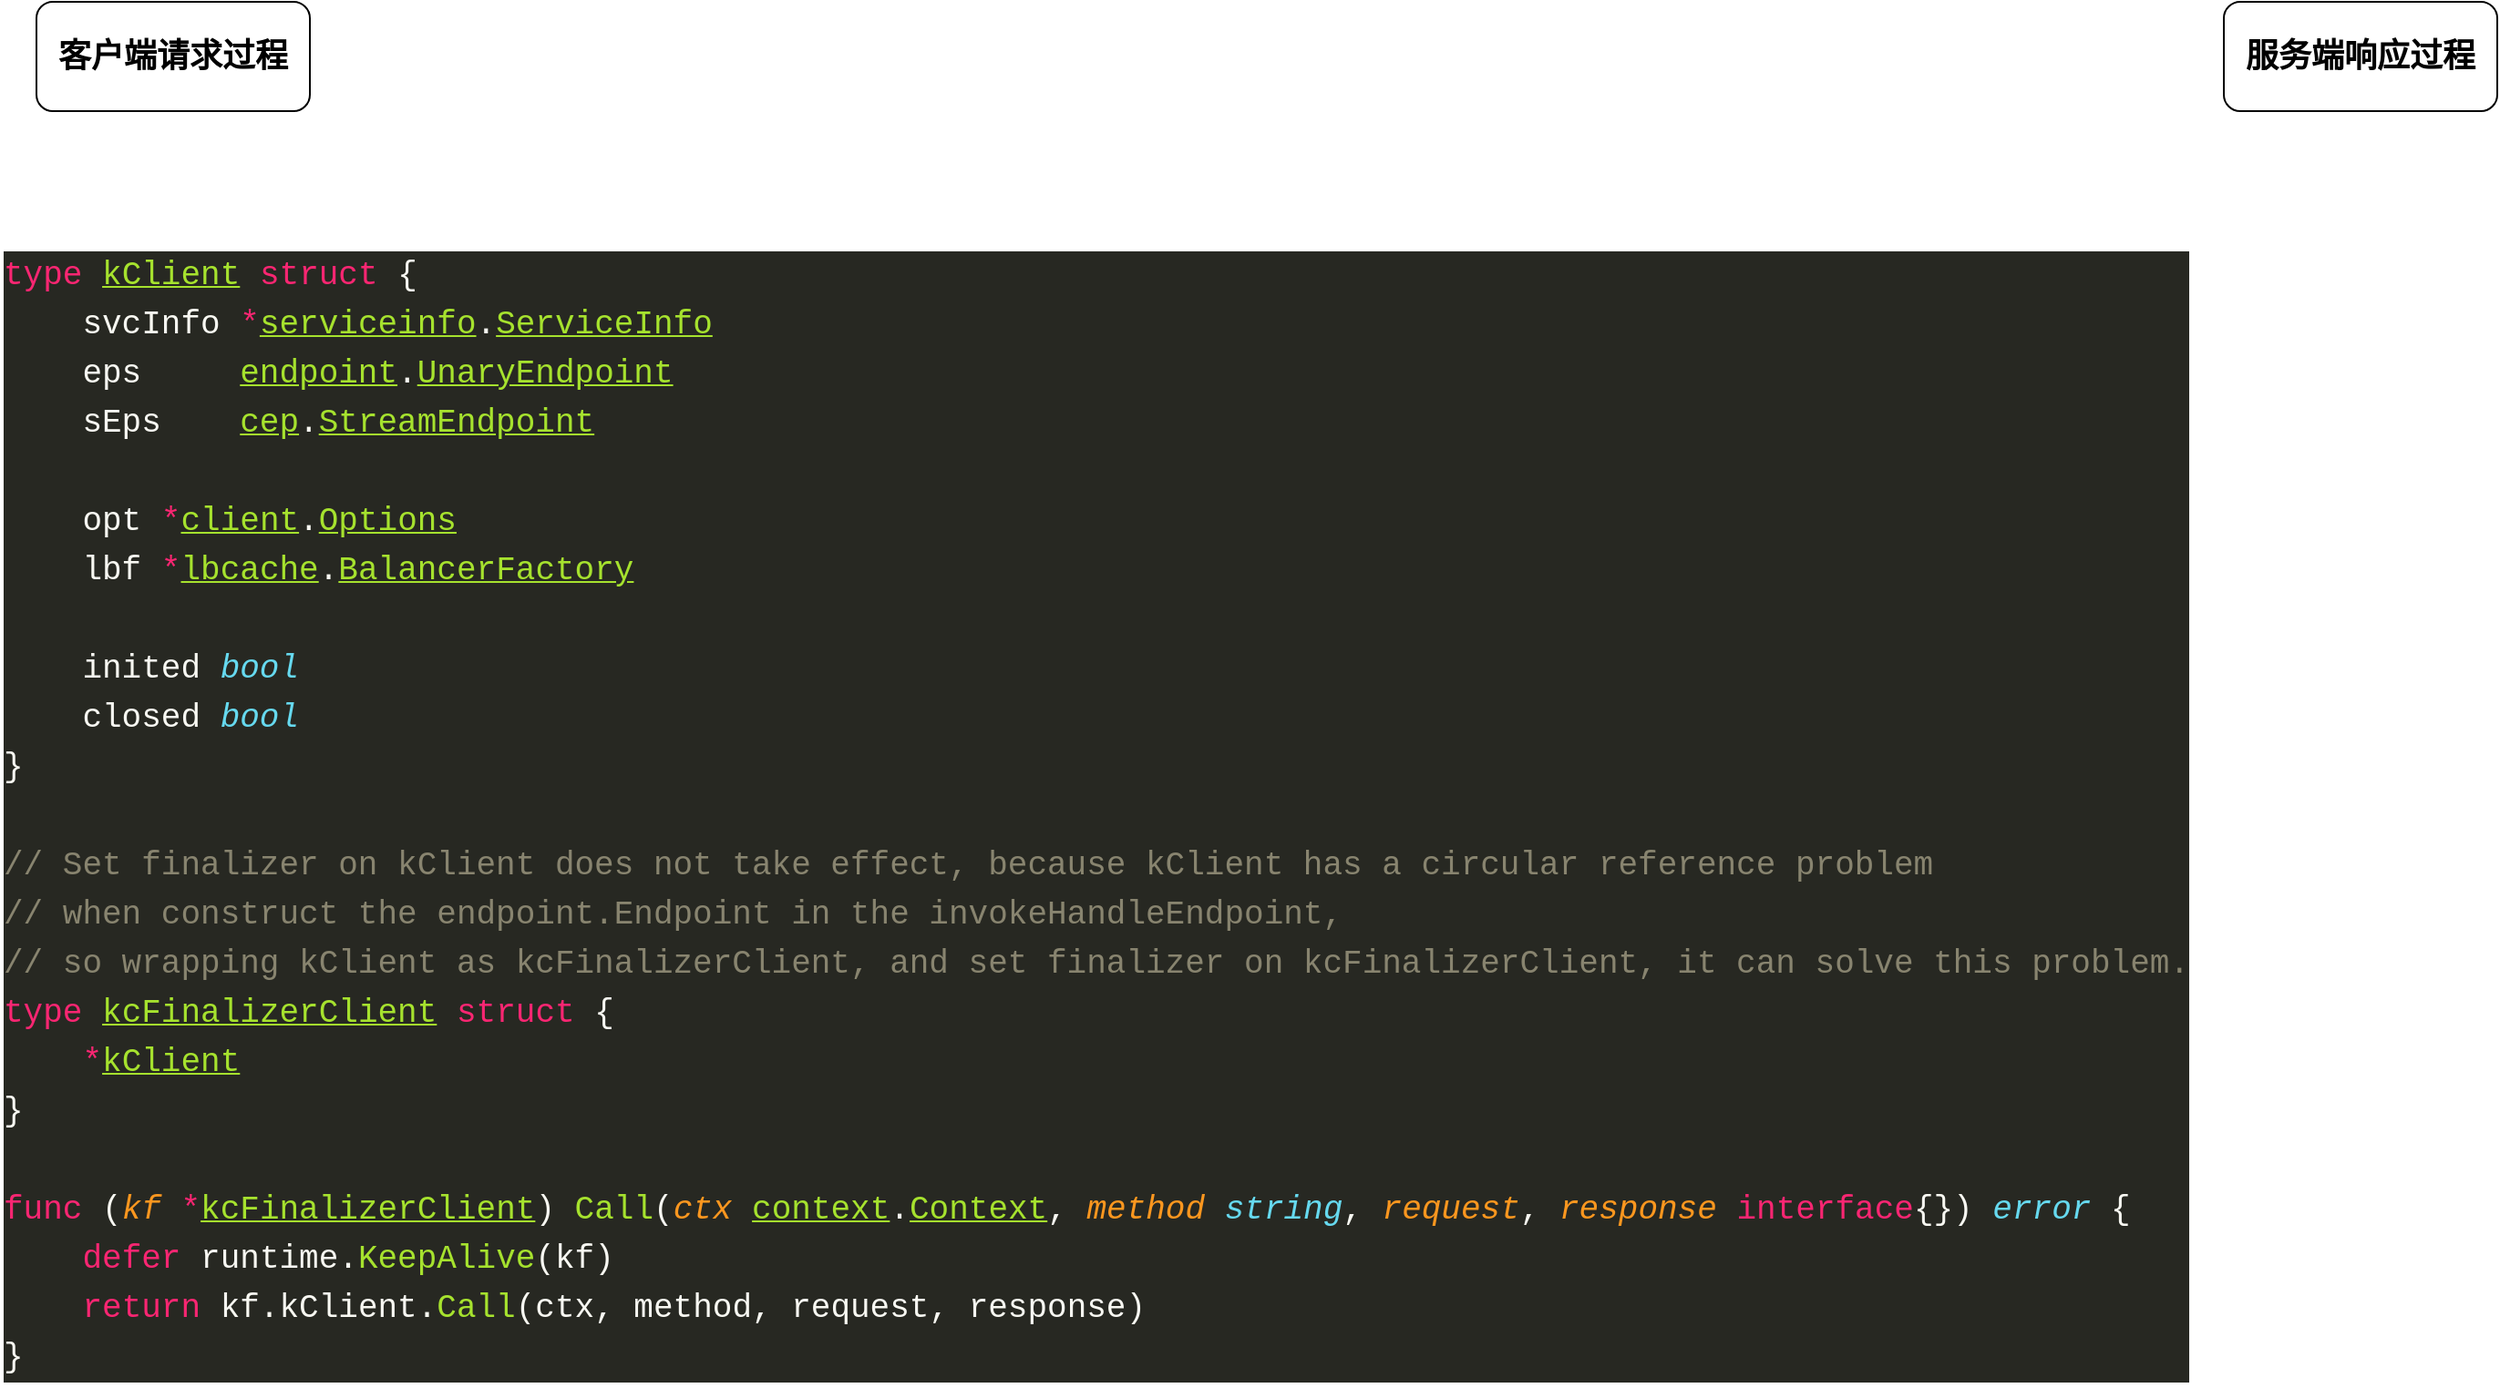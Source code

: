 <mxfile version="26.1.0">
  <diagram name="Page-1" id="XIQBZxarDAWP2gHNoE1S">
    <mxGraphModel dx="2575" dy="1208" grid="1" gridSize="10" guides="1" tooltips="1" connect="1" arrows="1" fold="1" page="1" pageScale="1" pageWidth="827" pageHeight="1169" math="0" shadow="0">
      <root>
        <mxCell id="0" />
        <mxCell id="1" parent="0" />
        <mxCell id="6Az1kvPyN0crVKq7ssyA-2" value="&lt;font style=&quot;font-size: 18px;&quot;&gt;&lt;b&gt;客户端请求过程&lt;/b&gt;&lt;/font&gt;" style="rounded=1;whiteSpace=wrap;html=1;" vertex="1" parent="1">
          <mxGeometry x="210" y="290" width="150" height="60" as="geometry" />
        </mxCell>
        <mxCell id="6Az1kvPyN0crVKq7ssyA-3" value="&lt;font style=&quot;font-size: 18px;&quot;&gt;&lt;b&gt;服务端响应过程&lt;/b&gt;&lt;/font&gt;" style="rounded=1;whiteSpace=wrap;html=1;" vertex="1" parent="1">
          <mxGeometry x="1410" y="290" width="150" height="60" as="geometry" />
        </mxCell>
        <mxCell id="6Az1kvPyN0crVKq7ssyA-4" value="&lt;div style=&quot;color: #f8f8f2;background-color: #272822;font-family: Menlo, Monaco, &#39;Courier New&#39;, monospace;font-weight: normal;font-size: 18px;line-height: 27px;white-space: pre;&quot;&gt;&lt;div&gt;&lt;span style=&quot;color: #f92672;&quot;&gt;type&lt;/span&gt;&lt;span style=&quot;color: #f8f8f2;&quot;&gt; &lt;/span&gt;&lt;span style=&quot;color: #a6e22e;text-decoration: underline;&quot;&gt;kClient&lt;/span&gt;&lt;span style=&quot;color: #f8f8f2;&quot;&gt; &lt;/span&gt;&lt;span style=&quot;color: #f92672;&quot;&gt;struct&lt;/span&gt;&lt;span style=&quot;color: #f8f8f2;&quot;&gt; {&lt;/span&gt;&lt;/div&gt;&lt;div&gt;&lt;span style=&quot;color: #f8f8f2;&quot;&gt;    svcInfo &lt;/span&gt;&lt;span style=&quot;color: #f92672;&quot;&gt;*&lt;/span&gt;&lt;span style=&quot;color: #a6e22e;text-decoration: underline;&quot;&gt;serviceinfo&lt;/span&gt;&lt;span style=&quot;color: #f8f8f2;&quot;&gt;.&lt;/span&gt;&lt;span style=&quot;color: #a6e22e;text-decoration: underline;&quot;&gt;ServiceInfo&lt;/span&gt;&lt;/div&gt;&lt;div&gt;&lt;span style=&quot;color: #f8f8f2;&quot;&gt;    eps     &lt;/span&gt;&lt;span style=&quot;color: #a6e22e;text-decoration: underline;&quot;&gt;endpoint&lt;/span&gt;&lt;span style=&quot;color: #f8f8f2;&quot;&gt;.&lt;/span&gt;&lt;span style=&quot;color: #a6e22e;text-decoration: underline;&quot;&gt;UnaryEndpoint&lt;/span&gt;&lt;/div&gt;&lt;div&gt;&lt;span style=&quot;color: #f8f8f2;&quot;&gt;    sEps    &lt;/span&gt;&lt;span style=&quot;color: #a6e22e;text-decoration: underline;&quot;&gt;cep&lt;/span&gt;&lt;span style=&quot;color: #f8f8f2;&quot;&gt;.&lt;/span&gt;&lt;span style=&quot;color: #a6e22e;text-decoration: underline;&quot;&gt;StreamEndpoint&lt;/span&gt;&lt;/div&gt;&lt;br&gt;&lt;div&gt;&lt;span style=&quot;color: #f8f8f2;&quot;&gt;    opt &lt;/span&gt;&lt;span style=&quot;color: #f92672;&quot;&gt;*&lt;/span&gt;&lt;span style=&quot;color: #a6e22e;text-decoration: underline;&quot;&gt;client&lt;/span&gt;&lt;span style=&quot;color: #f8f8f2;&quot;&gt;.&lt;/span&gt;&lt;span style=&quot;color: #a6e22e;text-decoration: underline;&quot;&gt;Options&lt;/span&gt;&lt;/div&gt;&lt;div&gt;&lt;span style=&quot;color: #f8f8f2;&quot;&gt;    lbf &lt;/span&gt;&lt;span style=&quot;color: #f92672;&quot;&gt;*&lt;/span&gt;&lt;span style=&quot;color: #a6e22e;text-decoration: underline;&quot;&gt;lbcache&lt;/span&gt;&lt;span style=&quot;color: #f8f8f2;&quot;&gt;.&lt;/span&gt;&lt;span style=&quot;color: #a6e22e;text-decoration: underline;&quot;&gt;BalancerFactory&lt;/span&gt;&lt;/div&gt;&lt;br&gt;&lt;div&gt;&lt;span style=&quot;color: #f8f8f2;&quot;&gt;    inited &lt;/span&gt;&lt;span style=&quot;color: #66d9ef;font-style: italic;&quot;&gt;bool&lt;/span&gt;&lt;/div&gt;&lt;div&gt;&lt;span style=&quot;color: #f8f8f2;&quot;&gt;    closed &lt;/span&gt;&lt;span style=&quot;color: #66d9ef;font-style: italic;&quot;&gt;bool&lt;/span&gt;&lt;/div&gt;&lt;div&gt;&lt;span style=&quot;color: #f8f8f2;&quot;&gt;}&lt;/span&gt;&lt;/div&gt;&lt;br&gt;&lt;div&gt;&lt;span style=&quot;color: #88846f;&quot;&gt;// Set finalizer on kClient does not take effect, because kClient has a circular reference problem&lt;/span&gt;&lt;/div&gt;&lt;div&gt;&lt;span style=&quot;color: #88846f;&quot;&gt;// when construct the endpoint.Endpoint in the invokeHandleEndpoint,&lt;/span&gt;&lt;/div&gt;&lt;div&gt;&lt;span style=&quot;color: #88846f;&quot;&gt;// so wrapping kClient as kcFinalizerClient, and set finalizer on kcFinalizerClient, it can solve this problem.&lt;/span&gt;&lt;/div&gt;&lt;div&gt;&lt;span style=&quot;color: #f92672;&quot;&gt;type&lt;/span&gt;&lt;span style=&quot;color: #f8f8f2;&quot;&gt; &lt;/span&gt;&lt;span style=&quot;color: #a6e22e;text-decoration: underline;&quot;&gt;kcFinalizerClient&lt;/span&gt;&lt;span style=&quot;color: #f8f8f2;&quot;&gt; &lt;/span&gt;&lt;span style=&quot;color: #f92672;&quot;&gt;struct&lt;/span&gt;&lt;span style=&quot;color: #f8f8f2;&quot;&gt; {&lt;/span&gt;&lt;/div&gt;&lt;div&gt;&lt;span style=&quot;color: #f8f8f2;&quot;&gt;    &lt;/span&gt;&lt;span style=&quot;color: #f92672;&quot;&gt;*&lt;/span&gt;&lt;span style=&quot;color: #a6e22e;text-decoration: underline;&quot;&gt;kClient&lt;/span&gt;&lt;/div&gt;&lt;div&gt;&lt;span style=&quot;color: #f8f8f2;&quot;&gt;}&lt;/span&gt;&lt;/div&gt;&lt;br&gt;&lt;div&gt;&lt;span style=&quot;color: #f92672;&quot;&gt;func&lt;/span&gt;&lt;span style=&quot;color: #f8f8f2;&quot;&gt; (&lt;/span&gt;&lt;span style=&quot;color: #fd971f;font-style: italic;&quot;&gt;kf &lt;/span&gt;&lt;span style=&quot;color: #f92672;&quot;&gt;*&lt;/span&gt;&lt;span style=&quot;color: #a6e22e;text-decoration: underline;&quot;&gt;kcFinalizerClient&lt;/span&gt;&lt;span style=&quot;color: #f8f8f2;&quot;&gt;) &lt;/span&gt;&lt;span style=&quot;color: #a6e22e;&quot;&gt;Call&lt;/span&gt;&lt;span style=&quot;color: #f8f8f2;&quot;&gt;(&lt;/span&gt;&lt;span style=&quot;color: #fd971f;font-style: italic;&quot;&gt;ctx&lt;/span&gt;&lt;span style=&quot;color: #f8f8f2;&quot;&gt; &lt;/span&gt;&lt;span style=&quot;color: #a6e22e;text-decoration: underline;&quot;&gt;context&lt;/span&gt;&lt;span style=&quot;color: #f8f8f2;&quot;&gt;.&lt;/span&gt;&lt;span style=&quot;color: #a6e22e;text-decoration: underline;&quot;&gt;Context&lt;/span&gt;&lt;span style=&quot;color: #f8f8f2;&quot;&gt;, &lt;/span&gt;&lt;span style=&quot;color: #fd971f;font-style: italic;&quot;&gt;method&lt;/span&gt;&lt;span style=&quot;color: #f8f8f2;&quot;&gt; &lt;/span&gt;&lt;span style=&quot;color: #66d9ef;font-style: italic;&quot;&gt;string&lt;/span&gt;&lt;span style=&quot;color: #f8f8f2;&quot;&gt;, &lt;/span&gt;&lt;span style=&quot;color: #fd971f;font-style: italic;&quot;&gt;request&lt;/span&gt;&lt;span style=&quot;color: #f8f8f2;&quot;&gt;, &lt;/span&gt;&lt;span style=&quot;color: #fd971f;font-style: italic;&quot;&gt;response&lt;/span&gt;&lt;span style=&quot;color: #f8f8f2;&quot;&gt; &lt;/span&gt;&lt;span style=&quot;color: #f92672;&quot;&gt;interface&lt;/span&gt;&lt;span style=&quot;color: #f8f8f2;&quot;&gt;{}) &lt;/span&gt;&lt;span style=&quot;color: #66d9ef;font-style: italic;&quot;&gt;error&lt;/span&gt;&lt;span style=&quot;color: #f8f8f2;&quot;&gt; {&lt;/span&gt;&lt;/div&gt;&lt;div&gt;&lt;span style=&quot;color: #f8f8f2;&quot;&gt;    &lt;/span&gt;&lt;span style=&quot;color: #f92672;&quot;&gt;defer&lt;/span&gt;&lt;span style=&quot;color: #f8f8f2;&quot;&gt; runtime.&lt;/span&gt;&lt;span style=&quot;color: #a6e22e;&quot;&gt;KeepAlive&lt;/span&gt;&lt;span style=&quot;color: #f8f8f2;&quot;&gt;(kf)&lt;/span&gt;&lt;/div&gt;&lt;div&gt;&lt;span style=&quot;color: #f8f8f2;&quot;&gt;    &lt;/span&gt;&lt;span style=&quot;color: #f92672;&quot;&gt;return&lt;/span&gt;&lt;span style=&quot;color: #f8f8f2;&quot;&gt; kf.kClient.&lt;/span&gt;&lt;span style=&quot;color: #a6e22e;&quot;&gt;Call&lt;/span&gt;&lt;span style=&quot;color: #f8f8f2;&quot;&gt;(ctx, method, request, response)&lt;/span&gt;&lt;/div&gt;&lt;div&gt;&lt;span style=&quot;color: #f8f8f2;&quot;&gt;}&lt;/span&gt;&lt;/div&gt;&lt;/div&gt;" style="text;whiteSpace=wrap;html=1;" vertex="1" parent="1">
          <mxGeometry x="190" y="420" width="1210" height="630" as="geometry" />
        </mxCell>
      </root>
    </mxGraphModel>
  </diagram>
</mxfile>
